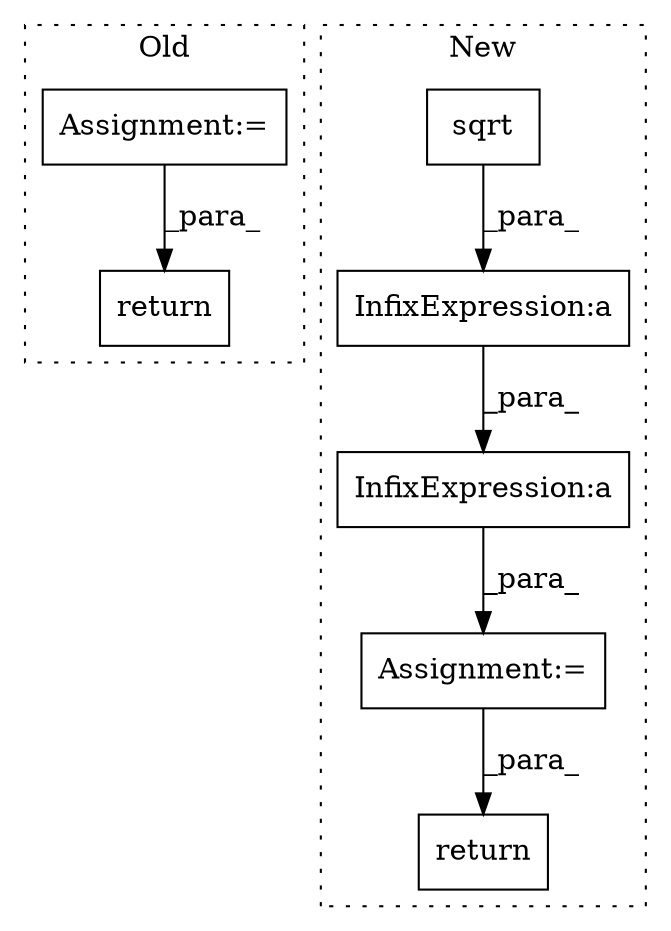 digraph G {
subgraph cluster0 {
1 [label="return" a="41" s="4377" l="7" shape="box"];
6 [label="Assignment:=" a="7" s="3832" l="2" shape="box"];
label = "Old";
style="dotted";
}
subgraph cluster1 {
2 [label="sqrt" a="32" s="4626,4639" l="5,1" shape="box"];
3 [label="return" a="41" s="4665" l="7" shape="box"];
4 [label="Assignment:=" a="7" s="4591" l="1" shape="box"];
5 [label="InfixExpression:a" a="27" s="4611" l="3" shape="box"];
7 [label="InfixExpression:a" a="27" s="4640" l="3" shape="box"];
label = "New";
style="dotted";
}
2 -> 7 [label="_para_"];
4 -> 3 [label="_para_"];
5 -> 4 [label="_para_"];
6 -> 1 [label="_para_"];
7 -> 5 [label="_para_"];
}